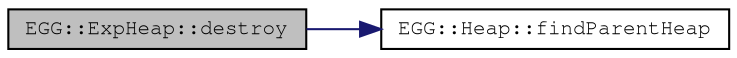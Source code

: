 digraph "EGG::ExpHeap::destroy"
{
 // LATEX_PDF_SIZE
  edge [fontname="FreeMono",fontsize="10",labelfontname="FreeMono",labelfontsize="10"];
  node [fontname="FreeMono",fontsize="10",shape=record];
  rankdir="LR";
  Node1 [label="EGG::ExpHeap::destroy",height=0.2,width=0.4,color="black", fillcolor="grey75", style="filled", fontcolor="black",tooltip="Destroy the current heap and free itself from its parent if it has one."];
  Node1 -> Node2 [color="midnightblue",fontsize="10",style="solid",fontname="FreeMono"];
  Node2 [label="EGG::Heap::findParentHeap",height=0.2,width=0.4,color="black", fillcolor="white", style="filled",URL="$class_e_g_g_1_1_heap.html#a8908c172e99cdb568a7c244f0b08c418",tooltip="Returns the Disposer's parent heap."];
}
